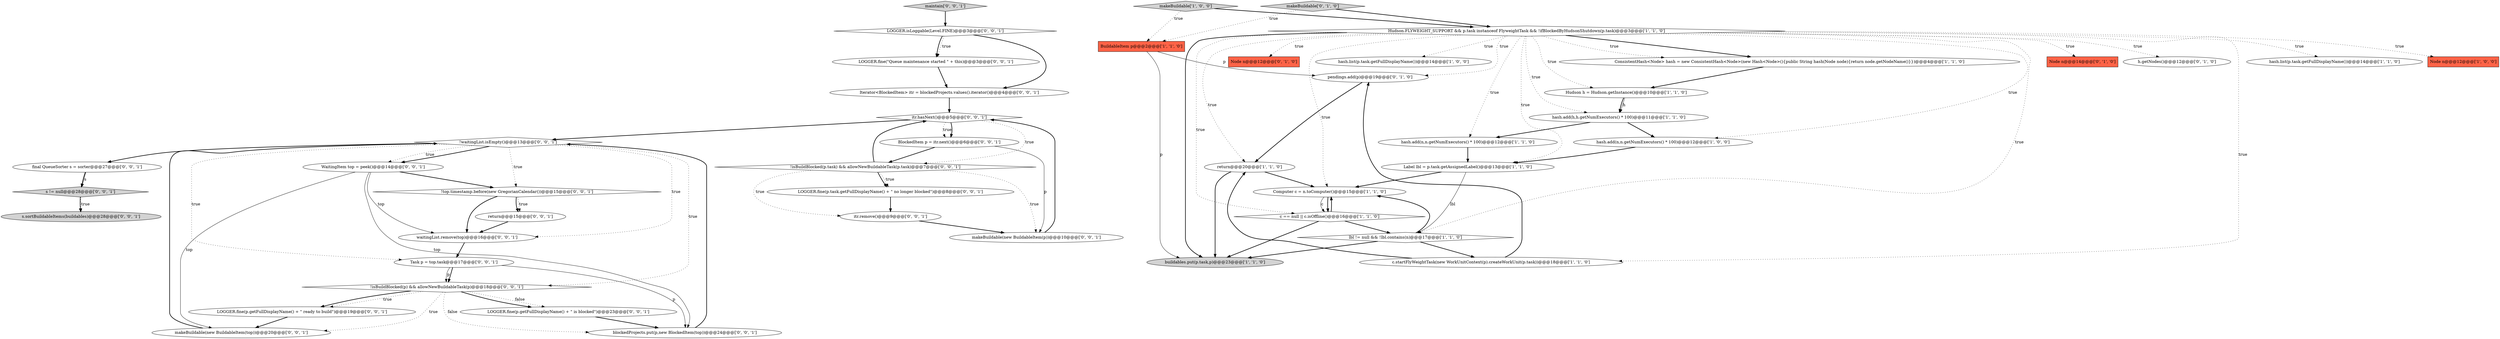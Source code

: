 digraph {
31 [style = filled, label = "LOGGER.fine(\"Queue maintenance started \" + this)@@@3@@@['0', '0', '1']", fillcolor = white, shape = ellipse image = "AAA0AAABBB3BBB"];
4 [style = filled, label = "BuildableItem p@@@2@@@['1', '1', '0']", fillcolor = tomato, shape = box image = "AAA0AAABBB1BBB"];
34 [style = filled, label = "WaitingItem top = peek()@@@14@@@['0', '0', '1']", fillcolor = white, shape = ellipse image = "AAA0AAABBB3BBB"];
16 [style = filled, label = "buildables.put(p.task,p)@@@23@@@['1', '1', '0']", fillcolor = lightgray, shape = ellipse image = "AAA0AAABBB1BBB"];
42 [style = filled, label = "!waitingList.isEmpty()@@@13@@@['0', '0', '1']", fillcolor = white, shape = diamond image = "AAA0AAABBB3BBB"];
24 [style = filled, label = "LOGGER.fine(p.task.getFullDisplayName() + \" no longer blocked\")@@@8@@@['0', '0', '1']", fillcolor = white, shape = ellipse image = "AAA0AAABBB3BBB"];
46 [style = filled, label = "s.sortBuildableItems(buildables)@@@28@@@['0', '0', '1']", fillcolor = lightgray, shape = ellipse image = "AAA0AAABBB3BBB"];
8 [style = filled, label = "hash.add(n,n.getNumExecutors() * 100)@@@12@@@['1', '0', '0']", fillcolor = white, shape = ellipse image = "AAA0AAABBB1BBB"];
29 [style = filled, label = "itr.remove()@@@9@@@['0', '0', '1']", fillcolor = white, shape = ellipse image = "AAA0AAABBB3BBB"];
27 [style = filled, label = "itr.hasNext()@@@5@@@['0', '0', '1']", fillcolor = white, shape = diamond image = "AAA0AAABBB3BBB"];
20 [style = filled, label = "Node n@@@12@@@['0', '1', '0']", fillcolor = tomato, shape = box image = "AAA0AAABBB2BBB"];
13 [style = filled, label = "Computer c = n.toComputer()@@@15@@@['1', '1', '0']", fillcolor = white, shape = ellipse image = "AAA0AAABBB1BBB"];
36 [style = filled, label = "LOGGER.fine(p.getFullDisplayName() + \" ready to build\")@@@19@@@['0', '0', '1']", fillcolor = white, shape = ellipse image = "AAA0AAABBB3BBB"];
17 [style = filled, label = "makeBuildable['1', '0', '0']", fillcolor = lightgray, shape = diamond image = "AAA0AAABBB1BBB"];
30 [style = filled, label = "!top.timestamp.before(new GregorianCalendar())@@@15@@@['0', '0', '1']", fillcolor = white, shape = diamond image = "AAA0AAABBB3BBB"];
43 [style = filled, label = "return@@@15@@@['0', '0', '1']", fillcolor = white, shape = ellipse image = "AAA0AAABBB3BBB"];
9 [style = filled, label = "hash.list(p.task.getFullDisplayName())@@@14@@@['1', '0', '0']", fillcolor = white, shape = ellipse image = "AAA0AAABBB1BBB"];
1 [style = filled, label = "Hudson.FLYWEIGHT_SUPPORT && p.task instanceof FlyweightTask && !ifBlockedByHudsonShutdown(p.task)@@@3@@@['1', '1', '0']", fillcolor = white, shape = diamond image = "AAA0AAABBB1BBB"];
18 [style = filled, label = "makeBuildable['0', '1', '0']", fillcolor = lightgray, shape = diamond image = "AAA0AAABBB2BBB"];
0 [style = filled, label = "hash.add(h,h.getNumExecutors() * 100)@@@11@@@['1', '1', '0']", fillcolor = white, shape = ellipse image = "AAA0AAABBB1BBB"];
6 [style = filled, label = "c.startFlyWeightTask(new WorkUnitContext(p).createWorkUnit(p.task))@@@18@@@['1', '1', '0']", fillcolor = white, shape = ellipse image = "AAA0AAABBB1BBB"];
14 [style = filled, label = "ConsistentHash<Node> hash = new ConsistentHash<Node>(new Hash<Node>(){public String hash(Node node){return node.getNodeName()}})@@@4@@@['1', '1', '0']", fillcolor = white, shape = ellipse image = "AAA0AAABBB1BBB"];
38 [style = filled, label = "!isBuildBlocked(p.task) && allowNewBuildableTask(p.task)@@@7@@@['0', '0', '1']", fillcolor = white, shape = diamond image = "AAA0AAABBB3BBB"];
3 [style = filled, label = "return@@@20@@@['1', '1', '0']", fillcolor = white, shape = ellipse image = "AAA0AAABBB1BBB"];
10 [style = filled, label = "hash.add(n,n.getNumExecutors() * 100)@@@12@@@['1', '1', '0']", fillcolor = white, shape = ellipse image = "AAA0AAABBB1BBB"];
7 [style = filled, label = "c == null || c.isOffline()@@@16@@@['1', '1', '0']", fillcolor = white, shape = diamond image = "AAA0AAABBB1BBB"];
28 [style = filled, label = "BlockedItem p = itr.next()@@@6@@@['0', '0', '1']", fillcolor = white, shape = ellipse image = "AAA0AAABBB3BBB"];
33 [style = filled, label = "final QueueSorter s = sorter@@@27@@@['0', '0', '1']", fillcolor = white, shape = ellipse image = "AAA0AAABBB3BBB"];
26 [style = filled, label = "makeBuildable(new BuildableItem(p))@@@10@@@['0', '0', '1']", fillcolor = white, shape = ellipse image = "AAA0AAABBB3BBB"];
25 [style = filled, label = "Task p = top.task@@@17@@@['0', '0', '1']", fillcolor = white, shape = ellipse image = "AAA0AAABBB3BBB"];
40 [style = filled, label = "LOGGER.isLoggable(Level.FINE)@@@3@@@['0', '0', '1']", fillcolor = white, shape = diamond image = "AAA0AAABBB3BBB"];
44 [style = filled, label = "makeBuildable(new BuildableItem(top))@@@20@@@['0', '0', '1']", fillcolor = white, shape = ellipse image = "AAA0AAABBB3BBB"];
45 [style = filled, label = "LOGGER.fine(p.getFullDisplayName() + \" is blocked\")@@@23@@@['0', '0', '1']", fillcolor = white, shape = ellipse image = "AAA0AAABBB3BBB"];
15 [style = filled, label = "Label lbl = p.task.getAssignedLabel()@@@13@@@['1', '1', '0']", fillcolor = white, shape = ellipse image = "AAA0AAABBB1BBB"];
22 [style = filled, label = "pendings.add(p)@@@19@@@['0', '1', '0']", fillcolor = white, shape = ellipse image = "AAA1AAABBB2BBB"];
35 [style = filled, label = "blockedProjects.put(p,new BlockedItem(top))@@@24@@@['0', '0', '1']", fillcolor = white, shape = ellipse image = "AAA0AAABBB3BBB"];
39 [style = filled, label = "maintain['0', '0', '1']", fillcolor = lightgray, shape = diamond image = "AAA0AAABBB3BBB"];
12 [style = filled, label = "lbl != null && !lbl.contains(n)@@@17@@@['1', '1', '0']", fillcolor = white, shape = diamond image = "AAA0AAABBB1BBB"];
41 [style = filled, label = "waitingList.remove(top)@@@16@@@['0', '0', '1']", fillcolor = white, shape = ellipse image = "AAA0AAABBB3BBB"];
23 [style = filled, label = "Iterator<BlockedItem> itr = blockedProjects.values().iterator()@@@4@@@['0', '0', '1']", fillcolor = white, shape = ellipse image = "AAA0AAABBB3BBB"];
19 [style = filled, label = "Node n@@@14@@@['0', '1', '0']", fillcolor = tomato, shape = box image = "AAA0AAABBB2BBB"];
21 [style = filled, label = "h.getNodes()@@@12@@@['0', '1', '0']", fillcolor = white, shape = ellipse image = "AAA0AAABBB2BBB"];
37 [style = filled, label = "!isBuildBlocked(p) && allowNewBuildableTask(p)@@@18@@@['0', '0', '1']", fillcolor = white, shape = diamond image = "AAA0AAABBB3BBB"];
5 [style = filled, label = "Hudson h = Hudson.getInstance()@@@10@@@['1', '1', '0']", fillcolor = white, shape = ellipse image = "AAA0AAABBB1BBB"];
11 [style = filled, label = "hash.list(p.task.getFullDisplayName())@@@14@@@['1', '1', '0']", fillcolor = white, shape = ellipse image = "AAA0AAABBB1BBB"];
2 [style = filled, label = "Node n@@@12@@@['1', '0', '0']", fillcolor = tomato, shape = box image = "AAA0AAABBB1BBB"];
32 [style = filled, label = "s != null@@@28@@@['0', '0', '1']", fillcolor = lightgray, shape = diamond image = "AAA0AAABBB3BBB"];
1->11 [style = dotted, label="true"];
44->42 [style = bold, label=""];
1->0 [style = dotted, label="true"];
25->35 [style = solid, label="p"];
30->43 [style = bold, label=""];
35->42 [style = bold, label=""];
32->46 [style = dotted, label="true"];
0->8 [style = bold, label=""];
37->45 [style = dotted, label="false"];
33->32 [style = bold, label=""];
17->4 [style = dotted, label="true"];
6->22 [style = bold, label=""];
13->7 [style = solid, label="c"];
3->13 [style = bold, label=""];
30->41 [style = bold, label=""];
12->16 [style = bold, label=""];
7->13 [style = bold, label=""];
43->41 [style = bold, label=""];
25->37 [style = solid, label="p"];
1->5 [style = dotted, label="true"];
1->21 [style = dotted, label="true"];
15->13 [style = bold, label=""];
1->20 [style = dotted, label="true"];
10->15 [style = bold, label=""];
24->29 [style = bold, label=""];
25->37 [style = bold, label=""];
27->28 [style = dotted, label="true"];
37->44 [style = dotted, label="true"];
31->23 [style = bold, label=""];
15->12 [style = solid, label="lbl"];
23->27 [style = bold, label=""];
17->1 [style = bold, label=""];
14->5 [style = bold, label=""];
34->44 [style = solid, label="top"];
42->34 [style = dotted, label="true"];
1->9 [style = dotted, label="true"];
27->28 [style = bold, label=""];
1->15 [style = dotted, label="true"];
28->38 [style = bold, label=""];
27->38 [style = dotted, label="true"];
28->26 [style = solid, label="p"];
5->0 [style = solid, label="h"];
7->16 [style = bold, label=""];
1->7 [style = dotted, label="true"];
38->26 [style = dotted, label="true"];
34->35 [style = solid, label="top"];
42->25 [style = dotted, label="true"];
1->14 [style = bold, label=""];
38->24 [style = bold, label=""];
42->34 [style = bold, label=""];
12->13 [style = bold, label=""];
34->41 [style = solid, label="top"];
42->37 [style = dotted, label="true"];
7->12 [style = bold, label=""];
33->32 [style = solid, label="s"];
1->13 [style = dotted, label="true"];
37->35 [style = dotted, label="false"];
1->19 [style = dotted, label="true"];
37->45 [style = bold, label=""];
1->2 [style = dotted, label="true"];
38->29 [style = dotted, label="true"];
34->30 [style = bold, label=""];
38->24 [style = dotted, label="true"];
37->36 [style = dotted, label="true"];
42->33 [style = bold, label=""];
40->23 [style = bold, label=""];
30->43 [style = dotted, label="true"];
27->42 [style = bold, label=""];
40->31 [style = bold, label=""];
32->46 [style = bold, label=""];
1->3 [style = dotted, label="true"];
18->4 [style = dotted, label="true"];
6->3 [style = bold, label=""];
1->12 [style = dotted, label="true"];
36->44 [style = bold, label=""];
45->35 [style = bold, label=""];
18->1 [style = bold, label=""];
3->16 [style = bold, label=""];
42->41 [style = dotted, label="true"];
1->10 [style = dotted, label="true"];
12->6 [style = bold, label=""];
1->8 [style = dotted, label="true"];
13->7 [style = bold, label=""];
41->25 [style = bold, label=""];
1->22 [style = dotted, label="true"];
40->31 [style = dotted, label="true"];
22->3 [style = bold, label=""];
1->6 [style = dotted, label="true"];
26->27 [style = bold, label=""];
4->16 [style = solid, label="p"];
0->10 [style = bold, label=""];
37->36 [style = bold, label=""];
5->0 [style = bold, label=""];
42->30 [style = dotted, label="true"];
1->14 [style = dotted, label="true"];
39->40 [style = bold, label=""];
4->22 [style = solid, label="p"];
1->16 [style = bold, label=""];
38->27 [style = bold, label=""];
8->15 [style = bold, label=""];
29->26 [style = bold, label=""];
}
